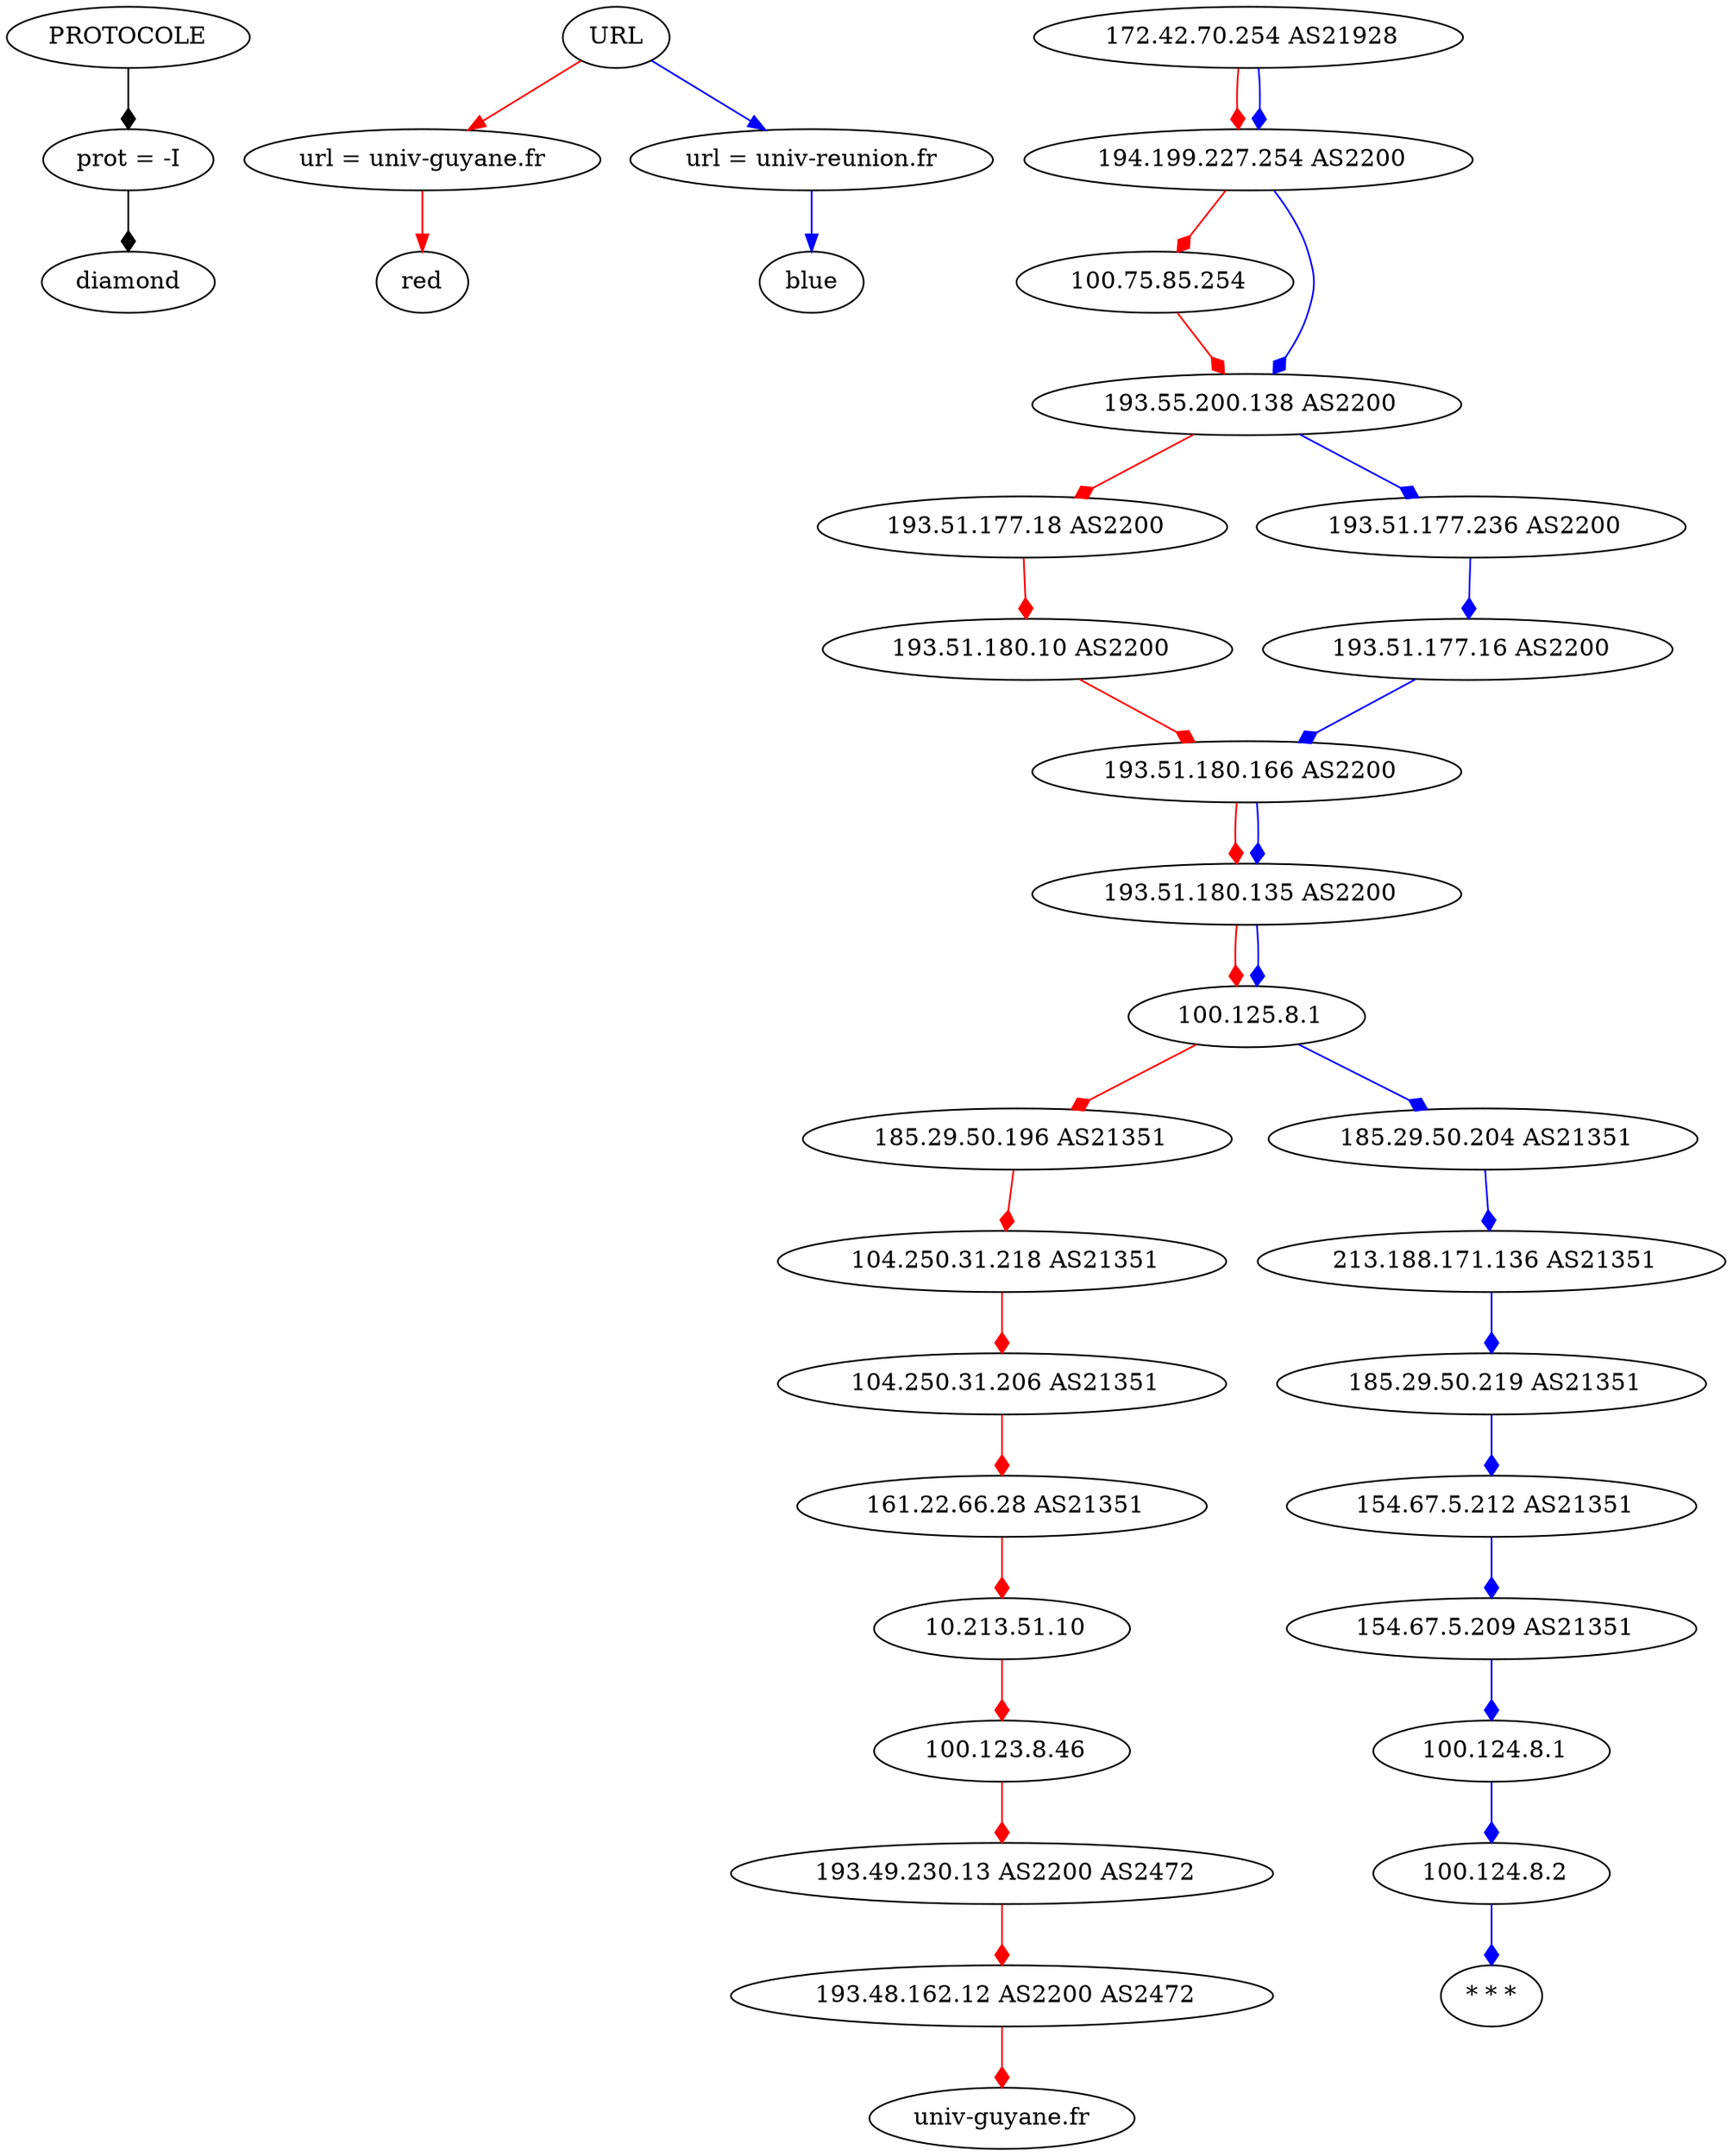 
digraph A {
"PROTOCOLE"->"prot = -I"->"diamond"[arrowhead=diamond]
 "URL" -> "url = univ-guyane.fr"->"red"[color=red]
 "URL" -> "url = univ-reunion.fr"->"blue"[color=blue]
" 172.42.70.254 AS21928"->" 194.199.227.254 AS2200"->" 100.75.85.254"->" 193.55.200.138 AS2200"->" 193.51.177.18 AS2200"->" 193.51.180.10 AS2200"->" 193.51.180.166 AS2200"->" 193.51.180.135 AS2200"->" 100.125.8.1"->" 185.29.50.196 AS21351"->" 104.250.31.218 AS21351"->" 104.250.31.206 AS21351"->" 161.22.66.28 AS21351"->" 10.213.51.10"->" 100.123.8.46"->" 193.49.230.13 AS2200 AS2472"->" 193.48.162.12 AS2200 AS2472"->"univ-guyane.fr"[arrowhead=diamond, color=red]
" 172.42.70.254 AS21928"->" 194.199.227.254 AS2200"->" 193.55.200.138 AS2200"->" 193.51.177.236 AS2200"->" 193.51.177.16 AS2200"->" 193.51.180.166 AS2200"->" 193.51.180.135 AS2200"->" 100.125.8.1"->" 185.29.50.204 AS21351"->" 213.188.171.136 AS21351"->" 185.29.50.219 AS21351"->" 154.67.5.212 AS21351"->" 154.67.5.209 AS21351"->" 100.124.8.1"->" 100.124.8.2"->"* * *"[arrowhead=diamond, color=blue]
}
